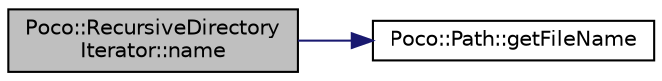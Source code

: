 digraph "Poco::RecursiveDirectoryIterator::name"
{
 // LATEX_PDF_SIZE
  edge [fontname="Helvetica",fontsize="10",labelfontname="Helvetica",labelfontsize="10"];
  node [fontname="Helvetica",fontsize="10",shape=record];
  rankdir="LR";
  Node1 [label="Poco::RecursiveDirectory\lIterator::name",height=0.2,width=0.4,color="black", fillcolor="grey75", style="filled", fontcolor="black",tooltip="Returns the current filename."];
  Node1 -> Node2 [color="midnightblue",fontsize="10",style="solid"];
  Node2 [label="Poco::Path::getFileName",height=0.2,width=0.4,color="black", fillcolor="white", style="filled",URL="$classPoco_1_1Path.html#a9ca62538b92fdba4b562fc061618c0a2",tooltip="Sets the filename."];
}
